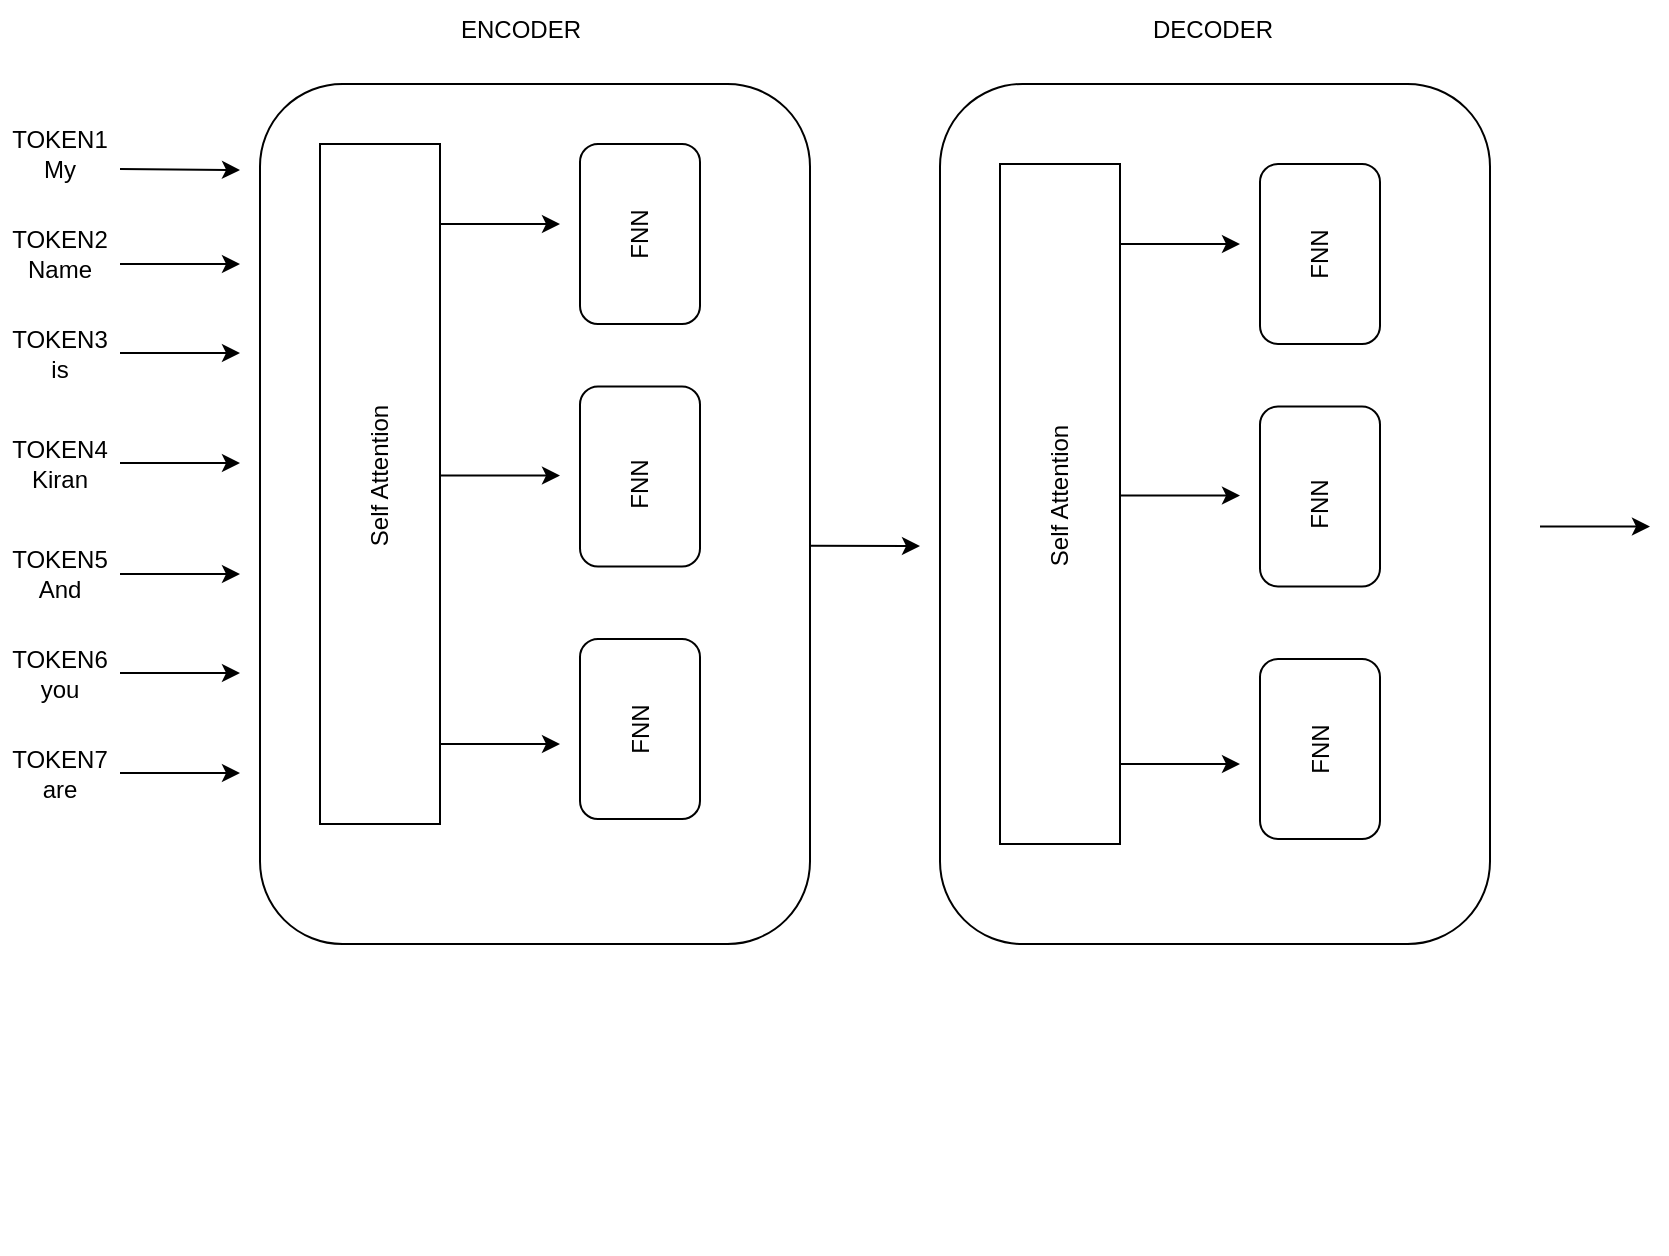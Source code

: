 <mxfile version="28.0.4">
  <diagram name="Page-1" id="EfrrGoC204HS_vyQFgMB">
    <mxGraphModel dx="1927" dy="642" grid="1" gridSize="10" guides="1" tooltips="1" connect="1" arrows="1" fold="1" page="1" pageScale="1" pageWidth="850" pageHeight="1100" math="0" shadow="0">
      <root>
        <mxCell id="0" />
        <mxCell id="1" parent="0" />
        <mxCell id="yElcSVakTdPHTOkpRLIz-1" value="" style="rounded=1;whiteSpace=wrap;html=1;rotation=90;" vertex="1" parent="1">
          <mxGeometry x="2.5" y="187.5" width="430" height="275" as="geometry" />
        </mxCell>
        <mxCell id="yElcSVakTdPHTOkpRLIz-2" value="TOKEN1&lt;div&gt;My&lt;/div&gt;" style="text;html=1;align=center;verticalAlign=middle;whiteSpace=wrap;rounded=0;" vertex="1" parent="1">
          <mxGeometry x="-50" y="130" width="60" height="30" as="geometry" />
        </mxCell>
        <mxCell id="yElcSVakTdPHTOkpRLIz-3" value="TOKEN2&lt;div&gt;Name&lt;/div&gt;" style="text;html=1;align=center;verticalAlign=middle;whiteSpace=wrap;rounded=0;" vertex="1" parent="1">
          <mxGeometry x="-50" y="180" width="60" height="30" as="geometry" />
        </mxCell>
        <mxCell id="yElcSVakTdPHTOkpRLIz-4" value="TOKEN3&lt;div&gt;is&lt;/div&gt;" style="text;html=1;align=center;verticalAlign=middle;whiteSpace=wrap;rounded=0;" vertex="1" parent="1">
          <mxGeometry x="-50" y="230" width="60" height="30" as="geometry" />
        </mxCell>
        <mxCell id="yElcSVakTdPHTOkpRLIz-5" value="TOKEN4&lt;div&gt;Kiran&lt;/div&gt;" style="text;html=1;align=center;verticalAlign=middle;whiteSpace=wrap;rounded=0;" vertex="1" parent="1">
          <mxGeometry x="-50" y="280" width="60" height="40" as="geometry" />
        </mxCell>
        <mxCell id="yElcSVakTdPHTOkpRLIz-6" value="TOKEN5&lt;div&gt;And&lt;/div&gt;" style="text;html=1;align=center;verticalAlign=middle;whiteSpace=wrap;rounded=0;" vertex="1" parent="1">
          <mxGeometry x="-50" y="340" width="60" height="30" as="geometry" />
        </mxCell>
        <mxCell id="yElcSVakTdPHTOkpRLIz-7" value="TOKEN6&lt;div&gt;you&lt;/div&gt;" style="text;html=1;align=center;verticalAlign=middle;whiteSpace=wrap;rounded=0;" vertex="1" parent="1">
          <mxGeometry x="-50" y="390" width="60" height="30" as="geometry" />
        </mxCell>
        <mxCell id="yElcSVakTdPHTOkpRLIz-8" value="TOKEN7&lt;div&gt;are&lt;/div&gt;" style="text;html=1;align=center;verticalAlign=middle;whiteSpace=wrap;rounded=0;" vertex="1" parent="1">
          <mxGeometry x="-50" y="440" width="60" height="30" as="geometry" />
        </mxCell>
        <mxCell id="yElcSVakTdPHTOkpRLIz-9" value="" style="endArrow=classic;html=1;rounded=0;exitX=1;exitY=0.75;exitDx=0;exitDy=0;" edge="1" parent="1" source="yElcSVakTdPHTOkpRLIz-2">
          <mxGeometry width="50" height="50" relative="1" as="geometry">
            <mxPoint x="400" y="350" as="sourcePoint" />
            <mxPoint x="70" y="153" as="targetPoint" />
          </mxGeometry>
        </mxCell>
        <mxCell id="yElcSVakTdPHTOkpRLIz-11" value="" style="endArrow=classic;html=1;rounded=0;exitX=1;exitY=0.75;exitDx=0;exitDy=0;" edge="1" parent="1">
          <mxGeometry width="50" height="50" relative="1" as="geometry">
            <mxPoint x="10" y="200" as="sourcePoint" />
            <mxPoint x="70" y="200" as="targetPoint" />
          </mxGeometry>
        </mxCell>
        <mxCell id="yElcSVakTdPHTOkpRLIz-12" value="" style="endArrow=classic;html=1;rounded=0;exitX=1;exitY=0.75;exitDx=0;exitDy=0;" edge="1" parent="1">
          <mxGeometry width="50" height="50" relative="1" as="geometry">
            <mxPoint x="10" y="244.5" as="sourcePoint" />
            <mxPoint x="70" y="244.5" as="targetPoint" />
          </mxGeometry>
        </mxCell>
        <mxCell id="yElcSVakTdPHTOkpRLIz-13" value="" style="endArrow=classic;html=1;rounded=0;exitX=1;exitY=0.75;exitDx=0;exitDy=0;" edge="1" parent="1">
          <mxGeometry width="50" height="50" relative="1" as="geometry">
            <mxPoint x="10" y="299.5" as="sourcePoint" />
            <mxPoint x="70" y="299.5" as="targetPoint" />
          </mxGeometry>
        </mxCell>
        <mxCell id="yElcSVakTdPHTOkpRLIz-14" value="" style="endArrow=classic;html=1;rounded=0;exitX=1;exitY=0.75;exitDx=0;exitDy=0;" edge="1" parent="1">
          <mxGeometry width="50" height="50" relative="1" as="geometry">
            <mxPoint x="10" y="355" as="sourcePoint" />
            <mxPoint x="70" y="355" as="targetPoint" />
          </mxGeometry>
        </mxCell>
        <mxCell id="yElcSVakTdPHTOkpRLIz-15" value="" style="endArrow=classic;html=1;rounded=0;exitX=1;exitY=0.75;exitDx=0;exitDy=0;" edge="1" parent="1">
          <mxGeometry width="50" height="50" relative="1" as="geometry">
            <mxPoint x="10" y="404.5" as="sourcePoint" />
            <mxPoint x="70" y="404.5" as="targetPoint" />
          </mxGeometry>
        </mxCell>
        <mxCell id="yElcSVakTdPHTOkpRLIz-16" value="" style="endArrow=classic;html=1;rounded=0;exitX=1;exitY=0.75;exitDx=0;exitDy=0;" edge="1" parent="1">
          <mxGeometry width="50" height="50" relative="1" as="geometry">
            <mxPoint x="10" y="454.5" as="sourcePoint" />
            <mxPoint x="70" y="454.5" as="targetPoint" />
          </mxGeometry>
        </mxCell>
        <mxCell id="yElcSVakTdPHTOkpRLIz-17" value="" style="rounded=0;whiteSpace=wrap;html=1;rotation=90;" vertex="1" parent="1">
          <mxGeometry x="-30" y="280" width="340" height="60" as="geometry" />
        </mxCell>
        <mxCell id="yElcSVakTdPHTOkpRLIz-18" value="Self Attention" style="text;html=1;align=center;verticalAlign=middle;whiteSpace=wrap;rounded=0;rotation=-90;" vertex="1" parent="1">
          <mxGeometry x="23.75" y="291.25" width="232.5" height="30" as="geometry" />
        </mxCell>
        <mxCell id="yElcSVakTdPHTOkpRLIz-19" value="" style="rounded=1;whiteSpace=wrap;html=1;rotation=-90;" vertex="1" parent="1">
          <mxGeometry x="225" y="155" width="90" height="60" as="geometry" />
        </mxCell>
        <mxCell id="yElcSVakTdPHTOkpRLIz-21" value="" style="rounded=1;whiteSpace=wrap;html=1;rotation=-90;" vertex="1" parent="1">
          <mxGeometry x="225" y="276.25" width="90" height="60" as="geometry" />
        </mxCell>
        <mxCell id="yElcSVakTdPHTOkpRLIz-22" value="" style="rounded=1;whiteSpace=wrap;html=1;rotation=-90;" vertex="1" parent="1">
          <mxGeometry x="225" y="402.5" width="90" height="60" as="geometry" />
        </mxCell>
        <mxCell id="yElcSVakTdPHTOkpRLIz-23" value="FNN" style="text;html=1;align=center;verticalAlign=middle;whiteSpace=wrap;rounded=0;rotation=-90;" vertex="1" parent="1">
          <mxGeometry x="240" y="170" width="60" height="30" as="geometry" />
        </mxCell>
        <mxCell id="yElcSVakTdPHTOkpRLIz-24" value="FNN" style="text;html=1;align=center;verticalAlign=middle;whiteSpace=wrap;rounded=0;rotation=-90;" vertex="1" parent="1">
          <mxGeometry x="240" y="295" width="60" height="30" as="geometry" />
        </mxCell>
        <mxCell id="yElcSVakTdPHTOkpRLIz-25" value="FNN" style="text;html=1;align=center;verticalAlign=middle;whiteSpace=wrap;rounded=0;rotation=-90;" vertex="1" parent="1">
          <mxGeometry x="240" y="417.5" width="60" height="30" as="geometry" />
        </mxCell>
        <mxCell id="yElcSVakTdPHTOkpRLIz-26" value="" style="endArrow=classic;html=1;rounded=0;exitX=1;exitY=0.75;exitDx=0;exitDy=0;" edge="1" parent="1">
          <mxGeometry width="50" height="50" relative="1" as="geometry">
            <mxPoint x="170" y="180" as="sourcePoint" />
            <mxPoint x="230" y="180" as="targetPoint" />
          </mxGeometry>
        </mxCell>
        <mxCell id="yElcSVakTdPHTOkpRLIz-27" value="" style="endArrow=classic;html=1;rounded=0;exitX=1;exitY=0.75;exitDx=0;exitDy=0;" edge="1" parent="1">
          <mxGeometry width="50" height="50" relative="1" as="geometry">
            <mxPoint x="170" y="305.75" as="sourcePoint" />
            <mxPoint x="230" y="305.75" as="targetPoint" />
          </mxGeometry>
        </mxCell>
        <mxCell id="yElcSVakTdPHTOkpRLIz-28" value="" style="endArrow=classic;html=1;rounded=0;exitX=1;exitY=0.75;exitDx=0;exitDy=0;" edge="1" parent="1">
          <mxGeometry width="50" height="50" relative="1" as="geometry">
            <mxPoint x="170" y="440" as="sourcePoint" />
            <mxPoint x="230" y="440" as="targetPoint" />
          </mxGeometry>
        </mxCell>
        <mxCell id="yElcSVakTdPHTOkpRLIz-29" value="&lt;div&gt;&lt;br&gt;&lt;/div&gt;" style="text;html=1;align=center;verticalAlign=middle;resizable=0;points=[];autosize=1;strokeColor=none;fillColor=none;" vertex="1" parent="1">
          <mxGeometry x="110" y="665" width="20" height="30" as="geometry" />
        </mxCell>
        <mxCell id="yElcSVakTdPHTOkpRLIz-30" value="" style="rounded=1;whiteSpace=wrap;html=1;rotation=90;" vertex="1" parent="1">
          <mxGeometry x="342.5" y="187.5" width="430" height="275" as="geometry" />
        </mxCell>
        <mxCell id="yElcSVakTdPHTOkpRLIz-31" value="" style="rounded=0;whiteSpace=wrap;html=1;rotation=90;" vertex="1" parent="1">
          <mxGeometry x="310" y="290" width="340" height="60" as="geometry" />
        </mxCell>
        <mxCell id="yElcSVakTdPHTOkpRLIz-32" value="Self Attention" style="text;html=1;align=center;verticalAlign=middle;whiteSpace=wrap;rounded=0;rotation=-90;" vertex="1" parent="1">
          <mxGeometry x="363.75" y="301.25" width="232.5" height="30" as="geometry" />
        </mxCell>
        <mxCell id="yElcSVakTdPHTOkpRLIz-33" value="" style="rounded=1;whiteSpace=wrap;html=1;rotation=-90;" vertex="1" parent="1">
          <mxGeometry x="565" y="165" width="90" height="60" as="geometry" />
        </mxCell>
        <mxCell id="yElcSVakTdPHTOkpRLIz-34" value="" style="rounded=1;whiteSpace=wrap;html=1;rotation=-90;" vertex="1" parent="1">
          <mxGeometry x="565" y="286.25" width="90" height="60" as="geometry" />
        </mxCell>
        <mxCell id="yElcSVakTdPHTOkpRLIz-35" value="" style="rounded=1;whiteSpace=wrap;html=1;rotation=-90;" vertex="1" parent="1">
          <mxGeometry x="565" y="412.5" width="90" height="60" as="geometry" />
        </mxCell>
        <mxCell id="yElcSVakTdPHTOkpRLIz-36" value="FNN" style="text;html=1;align=center;verticalAlign=middle;whiteSpace=wrap;rounded=0;rotation=-90;" vertex="1" parent="1">
          <mxGeometry x="580" y="180" width="60" height="30" as="geometry" />
        </mxCell>
        <mxCell id="yElcSVakTdPHTOkpRLIz-37" value="FNN" style="text;html=1;align=center;verticalAlign=middle;whiteSpace=wrap;rounded=0;rotation=-90;" vertex="1" parent="1">
          <mxGeometry x="580" y="305" width="60" height="30" as="geometry" />
        </mxCell>
        <mxCell id="yElcSVakTdPHTOkpRLIz-38" value="FNN" style="text;html=1;align=center;verticalAlign=middle;whiteSpace=wrap;rounded=0;rotation=-90;" vertex="1" parent="1">
          <mxGeometry x="580" y="427.5" width="60" height="30" as="geometry" />
        </mxCell>
        <mxCell id="yElcSVakTdPHTOkpRLIz-39" value="" style="endArrow=classic;html=1;rounded=0;exitX=1;exitY=0.75;exitDx=0;exitDy=0;" edge="1" parent="1">
          <mxGeometry width="50" height="50" relative="1" as="geometry">
            <mxPoint x="510" y="190" as="sourcePoint" />
            <mxPoint x="570" y="190" as="targetPoint" />
          </mxGeometry>
        </mxCell>
        <mxCell id="yElcSVakTdPHTOkpRLIz-40" value="" style="endArrow=classic;html=1;rounded=0;exitX=1;exitY=0.75;exitDx=0;exitDy=0;" edge="1" parent="1">
          <mxGeometry width="50" height="50" relative="1" as="geometry">
            <mxPoint x="510" y="315.75" as="sourcePoint" />
            <mxPoint x="570" y="315.75" as="targetPoint" />
          </mxGeometry>
        </mxCell>
        <mxCell id="yElcSVakTdPHTOkpRLIz-41" value="" style="endArrow=classic;html=1;rounded=0;exitX=1;exitY=0.75;exitDx=0;exitDy=0;" edge="1" parent="1">
          <mxGeometry width="50" height="50" relative="1" as="geometry">
            <mxPoint x="510" y="450" as="sourcePoint" />
            <mxPoint x="570" y="450" as="targetPoint" />
          </mxGeometry>
        </mxCell>
        <mxCell id="yElcSVakTdPHTOkpRLIz-42" value="" style="endArrow=classic;html=1;rounded=0;exitX=0.537;exitY=0.001;exitDx=0;exitDy=0;exitPerimeter=0;" edge="1" parent="1" source="yElcSVakTdPHTOkpRLIz-1">
          <mxGeometry width="50" height="50" relative="1" as="geometry">
            <mxPoint x="330" y="350" as="sourcePoint" />
            <mxPoint x="410" y="341" as="targetPoint" />
          </mxGeometry>
        </mxCell>
        <mxCell id="yElcSVakTdPHTOkpRLIz-43" value="ENCODER" style="text;html=1;align=center;verticalAlign=middle;resizable=0;points=[];autosize=1;strokeColor=none;fillColor=none;" vertex="1" parent="1">
          <mxGeometry x="170" y="68" width="80" height="30" as="geometry" />
        </mxCell>
        <mxCell id="yElcSVakTdPHTOkpRLIz-44" value="DECODER" style="text;html=1;align=center;verticalAlign=middle;resizable=0;points=[];autosize=1;strokeColor=none;fillColor=none;" vertex="1" parent="1">
          <mxGeometry x="516.25" y="68" width="80" height="30" as="geometry" />
        </mxCell>
        <mxCell id="yElcSVakTdPHTOkpRLIz-45" value="" style="endArrow=classic;html=1;rounded=0;exitX=0.537;exitY=0.001;exitDx=0;exitDy=0;exitPerimeter=0;" edge="1" parent="1">
          <mxGeometry width="50" height="50" relative="1" as="geometry">
            <mxPoint x="720" y="331.25" as="sourcePoint" />
            <mxPoint x="775" y="331.25" as="targetPoint" />
          </mxGeometry>
        </mxCell>
        <mxCell id="yElcSVakTdPHTOkpRLIz-46" value="&lt;div&gt;&lt;br&gt;&lt;/div&gt;" style="text;html=1;align=center;verticalAlign=middle;resizable=0;points=[];autosize=1;strokeColor=none;fillColor=none;" vertex="1" parent="1">
          <mxGeometry x="240" y="635" width="20" height="30" as="geometry" />
        </mxCell>
      </root>
    </mxGraphModel>
  </diagram>
</mxfile>
